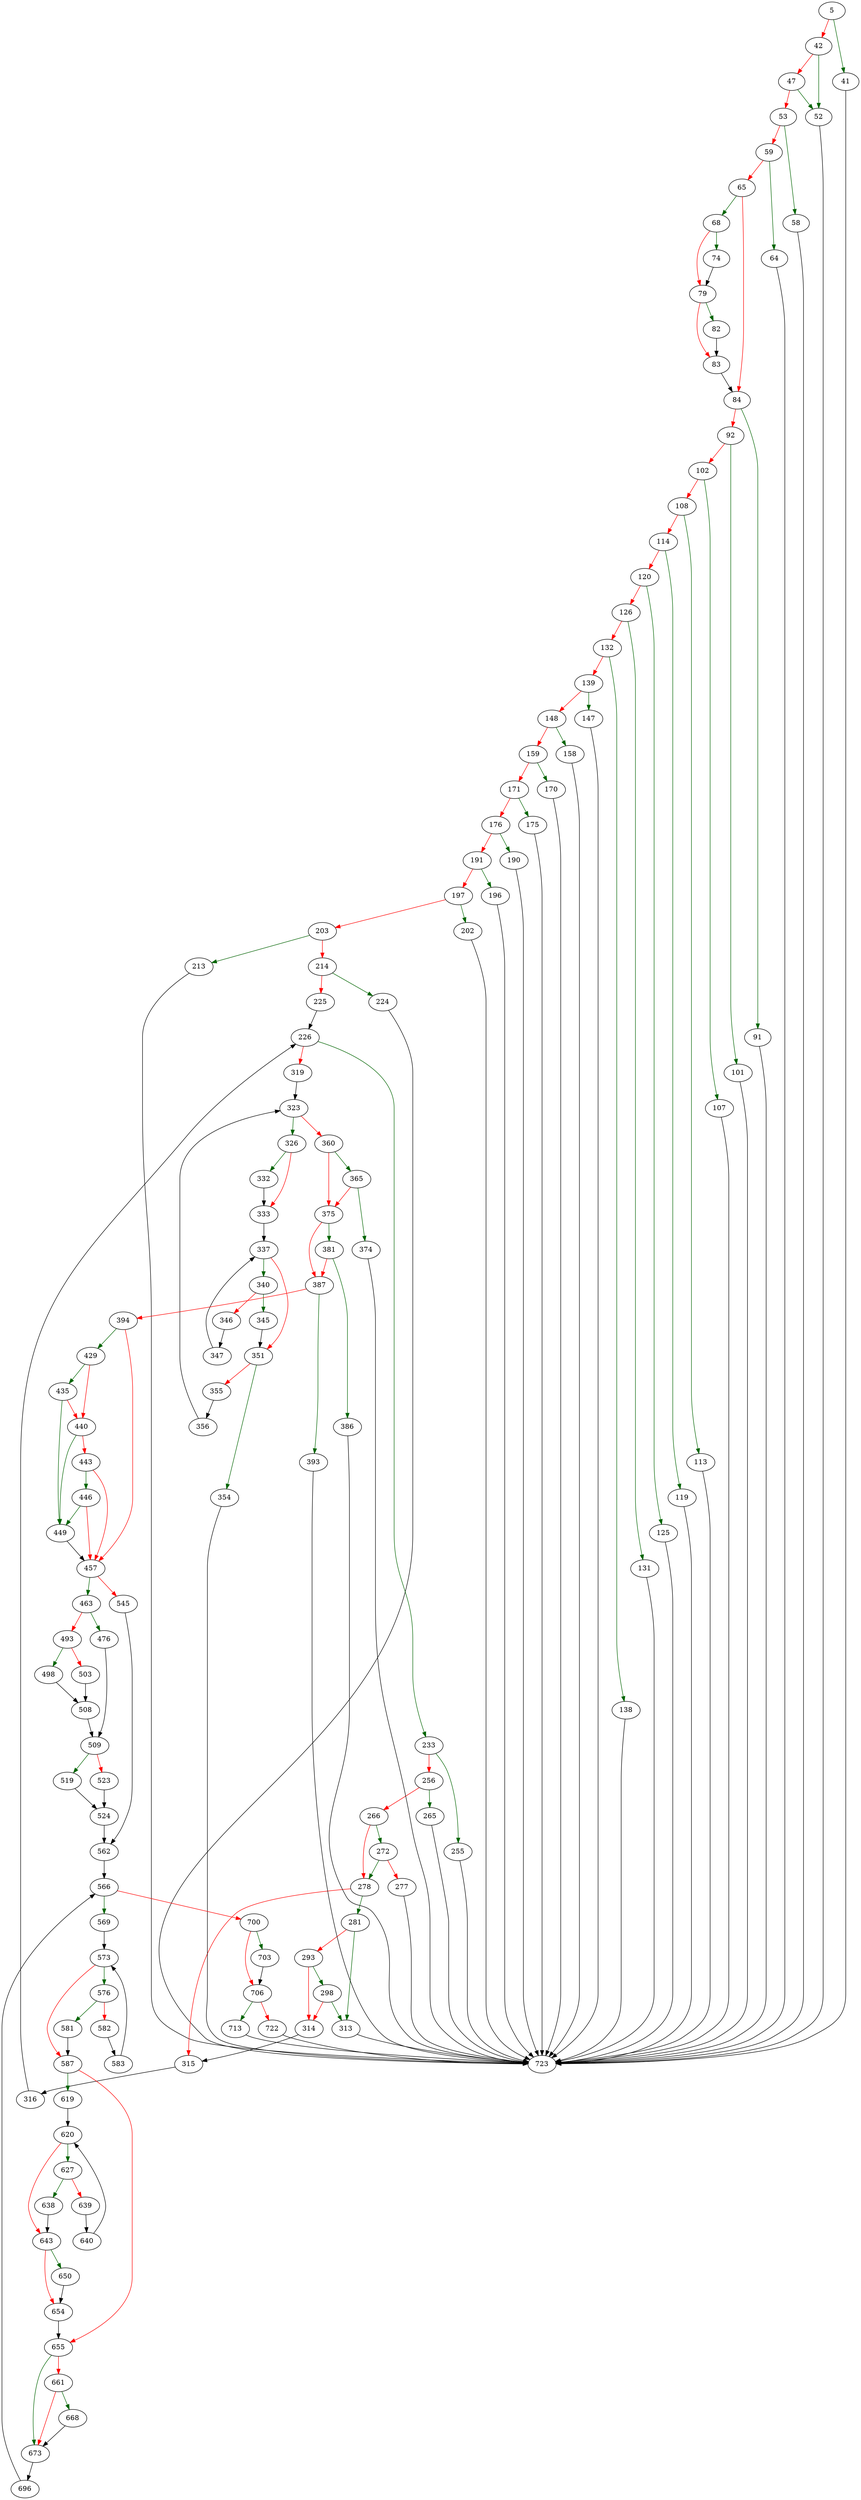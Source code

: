strict digraph "xferOptimization" {
	// Node definitions.
	5 [entry=true];
	41;
	42;
	723;
	52;
	47;
	53;
	58;
	59;
	64;
	65;
	68;
	84;
	74;
	79;
	82;
	83;
	91;
	92;
	101;
	102;
	107;
	108;
	113;
	114;
	119;
	120;
	125;
	126;
	131;
	132;
	138;
	139;
	147;
	148;
	158;
	159;
	170;
	171;
	175;
	176;
	190;
	191;
	196;
	197;
	202;
	203;
	213;
	214;
	224;
	225;
	226;
	233;
	319;
	255;
	256;
	265;
	266;
	272;
	278;
	277;
	281;
	315;
	313;
	293;
	298;
	314;
	316;
	323;
	326;
	360;
	332;
	333;
	337;
	340;
	351;
	345;
	346;
	347;
	354;
	355;
	356;
	365;
	375;
	374;
	381;
	387;
	386;
	393;
	394;
	429;
	457;
	435;
	440;
	449;
	443;
	446;
	463;
	545;
	476;
	493;
	509;
	498;
	503;
	508;
	519;
	523;
	524;
	562;
	566;
	569;
	700;
	573;
	576;
	587;
	581;
	582;
	583;
	619;
	655;
	620;
	627;
	643;
	638;
	639;
	640;
	650;
	654;
	673;
	661;
	668;
	696;
	703;
	706;
	713;
	722;

	// Edge definitions.
	5 -> 41 [
		color=darkgreen
		cond=true
	];
	5 -> 42 [
		color=red
		cond=false
	];
	41 -> 723;
	42 -> 52 [
		color=darkgreen
		cond=true
	];
	42 -> 47 [
		color=red
		cond=false
	];
	52 -> 723;
	47 -> 52 [
		color=darkgreen
		cond=true
	];
	47 -> 53 [
		color=red
		cond=false
	];
	53 -> 58 [
		color=darkgreen
		cond=true
	];
	53 -> 59 [
		color=red
		cond=false
	];
	58 -> 723;
	59 -> 64 [
		color=darkgreen
		cond=true
	];
	59 -> 65 [
		color=red
		cond=false
	];
	64 -> 723;
	65 -> 68 [
		color=darkgreen
		cond=true
	];
	65 -> 84 [
		color=red
		cond=false
	];
	68 -> 74 [
		color=darkgreen
		cond=true
	];
	68 -> 79 [
		color=red
		cond=false
	];
	84 -> 91 [
		color=darkgreen
		cond=true
	];
	84 -> 92 [
		color=red
		cond=false
	];
	74 -> 79;
	79 -> 82 [
		color=darkgreen
		cond=true
	];
	79 -> 83 [
		color=red
		cond=false
	];
	82 -> 83;
	83 -> 84;
	91 -> 723;
	92 -> 101 [
		color=darkgreen
		cond=true
	];
	92 -> 102 [
		color=red
		cond=false
	];
	101 -> 723;
	102 -> 107 [
		color=darkgreen
		cond=true
	];
	102 -> 108 [
		color=red
		cond=false
	];
	107 -> 723;
	108 -> 113 [
		color=darkgreen
		cond=true
	];
	108 -> 114 [
		color=red
		cond=false
	];
	113 -> 723;
	114 -> 119 [
		color=darkgreen
		cond=true
	];
	114 -> 120 [
		color=red
		cond=false
	];
	119 -> 723;
	120 -> 125 [
		color=darkgreen
		cond=true
	];
	120 -> 126 [
		color=red
		cond=false
	];
	125 -> 723;
	126 -> 131 [
		color=darkgreen
		cond=true
	];
	126 -> 132 [
		color=red
		cond=false
	];
	131 -> 723;
	132 -> 138 [
		color=darkgreen
		cond=true
	];
	132 -> 139 [
		color=red
		cond=false
	];
	138 -> 723;
	139 -> 147 [
		color=darkgreen
		cond=true
	];
	139 -> 148 [
		color=red
		cond=false
	];
	147 -> 723;
	148 -> 158 [
		color=darkgreen
		cond=true
	];
	148 -> 159 [
		color=red
		cond=false
	];
	158 -> 723;
	159 -> 170 [
		color=darkgreen
		cond=true
	];
	159 -> 171 [
		color=red
		cond=false
	];
	170 -> 723;
	171 -> 175 [
		color=darkgreen
		cond=true
	];
	171 -> 176 [
		color=red
		cond=false
	];
	175 -> 723;
	176 -> 190 [
		color=darkgreen
		cond=true
	];
	176 -> 191 [
		color=red
		cond=false
	];
	190 -> 723;
	191 -> 196 [
		color=darkgreen
		cond=true
	];
	191 -> 197 [
		color=red
		cond=false
	];
	196 -> 723;
	197 -> 202 [
		color=darkgreen
		cond=true
	];
	197 -> 203 [
		color=red
		cond=false
	];
	202 -> 723;
	203 -> 213 [
		color=darkgreen
		cond=true
	];
	203 -> 214 [
		color=red
		cond=false
	];
	213 -> 723;
	214 -> 224 [
		color=darkgreen
		cond=true
	];
	214 -> 225 [
		color=red
		cond=false
	];
	224 -> 723;
	225 -> 226;
	226 -> 233 [
		color=darkgreen
		cond=true
	];
	226 -> 319 [
		color=red
		cond=false
	];
	233 -> 255 [
		color=darkgreen
		cond=true
	];
	233 -> 256 [
		color=red
		cond=false
	];
	319 -> 323;
	255 -> 723;
	256 -> 265 [
		color=darkgreen
		cond=true
	];
	256 -> 266 [
		color=red
		cond=false
	];
	265 -> 723;
	266 -> 272 [
		color=darkgreen
		cond=true
	];
	266 -> 278 [
		color=red
		cond=false
	];
	272 -> 278 [
		color=darkgreen
		cond=true
	];
	272 -> 277 [
		color=red
		cond=false
	];
	278 -> 281 [
		color=darkgreen
		cond=true
	];
	278 -> 315 [
		color=red
		cond=false
	];
	277 -> 723;
	281 -> 313 [
		color=darkgreen
		cond=true
	];
	281 -> 293 [
		color=red
		cond=false
	];
	315 -> 316;
	313 -> 723;
	293 -> 298 [
		color=darkgreen
		cond=true
	];
	293 -> 314 [
		color=red
		cond=false
	];
	298 -> 313 [
		color=darkgreen
		cond=true
	];
	298 -> 314 [
		color=red
		cond=false
	];
	314 -> 315;
	316 -> 226;
	323 -> 326 [
		color=darkgreen
		cond=true
	];
	323 -> 360 [
		color=red
		cond=false
	];
	326 -> 332 [
		color=darkgreen
		cond=true
	];
	326 -> 333 [
		color=red
		cond=false
	];
	360 -> 365 [
		color=darkgreen
		cond=true
	];
	360 -> 375 [
		color=red
		cond=false
	];
	332 -> 333;
	333 -> 337;
	337 -> 340 [
		color=darkgreen
		cond=true
	];
	337 -> 351 [
		color=red
		cond=false
	];
	340 -> 345 [
		color=darkgreen
		cond=true
	];
	340 -> 346 [
		color=red
		cond=false
	];
	351 -> 354 [
		color=darkgreen
		cond=true
	];
	351 -> 355 [
		color=red
		cond=false
	];
	345 -> 351;
	346 -> 347;
	347 -> 337;
	354 -> 723;
	355 -> 356;
	356 -> 323;
	365 -> 375 [
		color=red
		cond=false
	];
	365 -> 374 [
		color=darkgreen
		cond=true
	];
	375 -> 381 [
		color=darkgreen
		cond=true
	];
	375 -> 387 [
		color=red
		cond=false
	];
	374 -> 723;
	381 -> 387 [
		color=red
		cond=false
	];
	381 -> 386 [
		color=darkgreen
		cond=true
	];
	387 -> 393 [
		color=darkgreen
		cond=true
	];
	387 -> 394 [
		color=red
		cond=false
	];
	386 -> 723;
	393 -> 723;
	394 -> 429 [
		color=darkgreen
		cond=true
	];
	394 -> 457 [
		color=red
		cond=false
	];
	429 -> 435 [
		color=darkgreen
		cond=true
	];
	429 -> 440 [
		color=red
		cond=false
	];
	457 -> 463 [
		color=darkgreen
		cond=true
	];
	457 -> 545 [
		color=red
		cond=false
	];
	435 -> 440 [
		color=red
		cond=false
	];
	435 -> 449 [
		color=darkgreen
		cond=true
	];
	440 -> 449 [
		color=darkgreen
		cond=true
	];
	440 -> 443 [
		color=red
		cond=false
	];
	449 -> 457;
	443 -> 457 [
		color=red
		cond=false
	];
	443 -> 446 [
		color=darkgreen
		cond=true
	];
	446 -> 457 [
		color=red
		cond=false
	];
	446 -> 449 [
		color=darkgreen
		cond=true
	];
	463 -> 476 [
		color=darkgreen
		cond=true
	];
	463 -> 493 [
		color=red
		cond=false
	];
	545 -> 562;
	476 -> 509;
	493 -> 498 [
		color=darkgreen
		cond=true
	];
	493 -> 503 [
		color=red
		cond=false
	];
	509 -> 519 [
		color=darkgreen
		cond=true
	];
	509 -> 523 [
		color=red
		cond=false
	];
	498 -> 508;
	503 -> 508;
	508 -> 509;
	519 -> 524;
	523 -> 524;
	524 -> 562;
	562 -> 566;
	566 -> 569 [
		color=darkgreen
		cond=true
	];
	566 -> 700 [
		color=red
		cond=false
	];
	569 -> 573;
	700 -> 703 [
		color=darkgreen
		cond=true
	];
	700 -> 706 [
		color=red
		cond=false
	];
	573 -> 576 [
		color=darkgreen
		cond=true
	];
	573 -> 587 [
		color=red
		cond=false
	];
	576 -> 581 [
		color=darkgreen
		cond=true
	];
	576 -> 582 [
		color=red
		cond=false
	];
	587 -> 619 [
		color=darkgreen
		cond=true
	];
	587 -> 655 [
		color=red
		cond=false
	];
	581 -> 587;
	582 -> 583;
	583 -> 573;
	619 -> 620;
	655 -> 673 [
		color=darkgreen
		cond=true
	];
	655 -> 661 [
		color=red
		cond=false
	];
	620 -> 627 [
		color=darkgreen
		cond=true
	];
	620 -> 643 [
		color=red
		cond=false
	];
	627 -> 638 [
		color=darkgreen
		cond=true
	];
	627 -> 639 [
		color=red
		cond=false
	];
	643 -> 650 [
		color=darkgreen
		cond=true
	];
	643 -> 654 [
		color=red
		cond=false
	];
	638 -> 643;
	639 -> 640;
	640 -> 620;
	650 -> 654;
	654 -> 655;
	673 -> 696;
	661 -> 673 [
		color=red
		cond=false
	];
	661 -> 668 [
		color=darkgreen
		cond=true
	];
	668 -> 673;
	696 -> 566;
	703 -> 706;
	706 -> 713 [
		color=darkgreen
		cond=true
	];
	706 -> 722 [
		color=red
		cond=false
	];
	713 -> 723;
	722 -> 723;
}